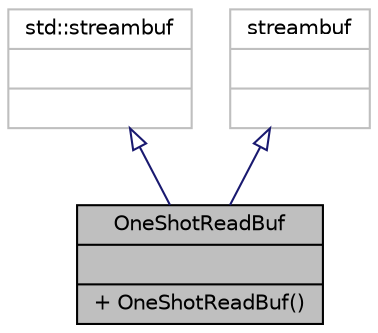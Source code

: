 digraph "OneShotReadBuf"
{
 // INTERACTIVE_SVG=YES
  bgcolor="transparent";
  edge [fontname="Helvetica",fontsize="10",labelfontname="Helvetica",labelfontsize="10"];
  node [fontname="Helvetica",fontsize="10",shape=record];
  Node0 [label="{OneShotReadBuf\n||+ OneShotReadBuf()\l}",height=0.2,width=0.4,color="black", fillcolor="grey75", style="filled", fontcolor="black"];
  Node1 -> Node0 [dir="back",color="midnightblue",fontsize="10",style="solid",arrowtail="onormal",fontname="Helvetica"];
  Node1 [label="{std::streambuf\n||}",height=0.2,width=0.4,color="grey75"];
  Node2 -> Node0 [dir="back",color="midnightblue",fontsize="10",style="solid",arrowtail="onormal",fontname="Helvetica"];
  Node2 [label="{streambuf\n||}",height=0.2,width=0.4,color="grey75"];
}
